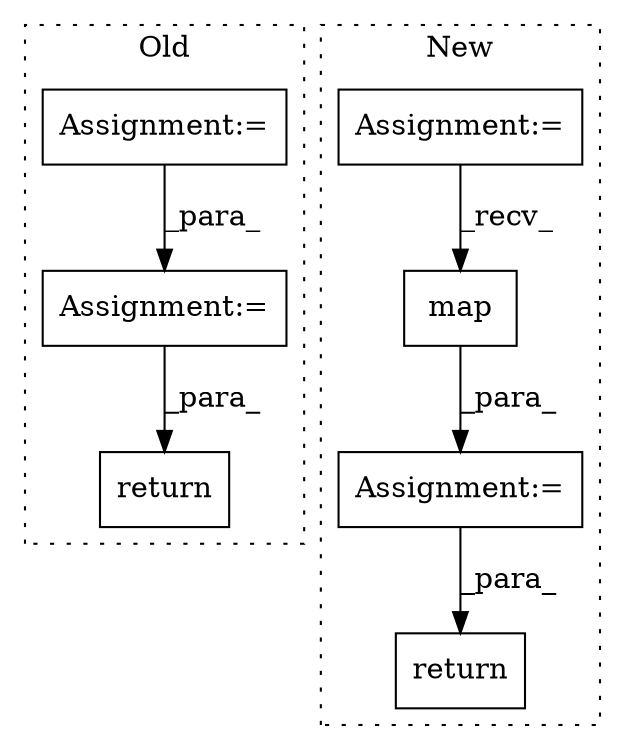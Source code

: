 digraph G {
subgraph cluster0 {
1 [label="return" a="41" s="1383" l="12" shape="box"];
4 [label="Assignment:=" a="7" s="1259" l="1" shape="box"];
6 [label="Assignment:=" a="7" s="473" l="5" shape="box"];
label = "Old";
style="dotted";
}
subgraph cluster1 {
2 [label="map" a="32" s="968,1241" l="4,1" shape="box"];
3 [label="Assignment:=" a="7" s="959" l="1" shape="box"];
5 [label="Assignment:=" a="7" s="864" l="1" shape="box"];
7 [label="return" a="41" s="1254" l="7" shape="box"];
label = "New";
style="dotted";
}
2 -> 3 [label="_para_"];
3 -> 7 [label="_para_"];
4 -> 1 [label="_para_"];
5 -> 2 [label="_recv_"];
6 -> 4 [label="_para_"];
}